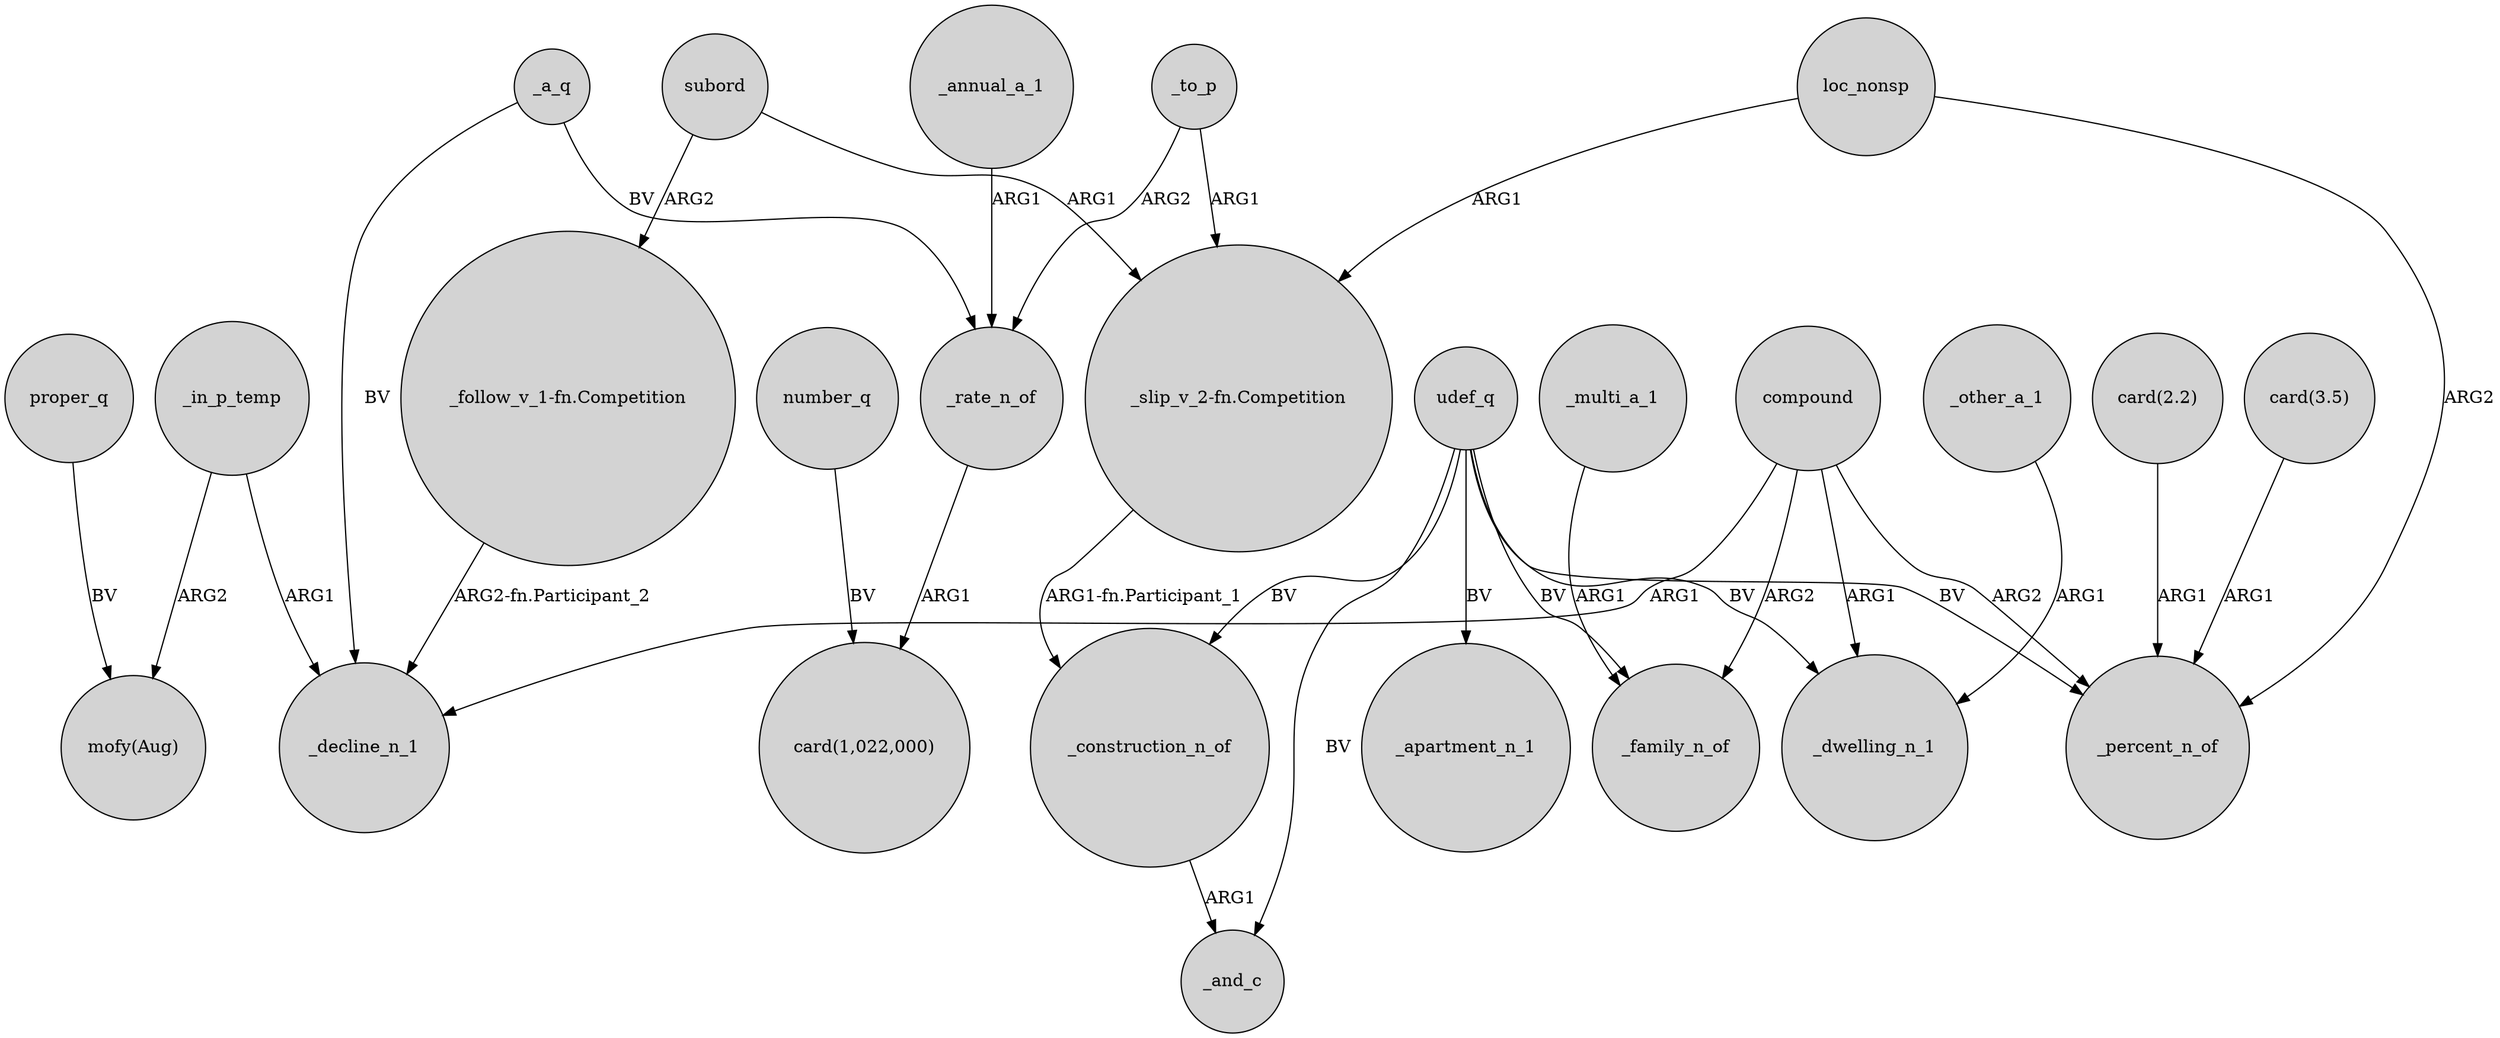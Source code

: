 digraph {
	node [shape=circle style=filled]
	_in_p_temp -> "mofy(Aug)" [label=ARG2]
	_to_p -> _rate_n_of [label=ARG2]
	"_slip_v_2-fn.Competition" -> _construction_n_of [label="ARG1-fn.Participant_1"]
	loc_nonsp -> "_slip_v_2-fn.Competition" [label=ARG1]
	subord -> "_slip_v_2-fn.Competition" [label=ARG1]
	_rate_n_of -> "card(1,022,000)" [label=ARG1]
	udef_q -> _family_n_of [label=BV]
	proper_q -> "mofy(Aug)" [label=BV]
	_other_a_1 -> _dwelling_n_1 [label=ARG1]
	udef_q -> _and_c [label=BV]
	_a_q -> _decline_n_1 [label=BV]
	_in_p_temp -> _decline_n_1 [label=ARG1]
	compound -> _decline_n_1 [label=ARG1]
	_annual_a_1 -> _rate_n_of [label=ARG1]
	compound -> _family_n_of [label=ARG2]
	udef_q -> _percent_n_of [label=BV]
	subord -> "_follow_v_1-fn.Competition" [label=ARG2]
	compound -> _percent_n_of [label=ARG2]
	"card(2.2)" -> _percent_n_of [label=ARG1]
	"card(3.5)" -> _percent_n_of [label=ARG1]
	number_q -> "card(1,022,000)" [label=BV]
	_to_p -> "_slip_v_2-fn.Competition" [label=ARG1]
	_construction_n_of -> _and_c [label=ARG1]
	compound -> _dwelling_n_1 [label=ARG1]
	udef_q -> _construction_n_of [label=BV]
	"_follow_v_1-fn.Competition" -> _decline_n_1 [label="ARG2-fn.Participant_2"]
	udef_q -> _dwelling_n_1 [label=BV]
	_multi_a_1 -> _family_n_of [label=ARG1]
	udef_q -> _apartment_n_1 [label=BV]
	_a_q -> _rate_n_of [label=BV]
	loc_nonsp -> _percent_n_of [label=ARG2]
}
